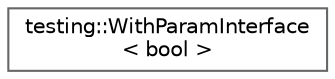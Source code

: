 digraph "Graphical Class Hierarchy"
{
 // LATEX_PDF_SIZE
  bgcolor="transparent";
  edge [fontname=Helvetica,fontsize=10,labelfontname=Helvetica,labelfontsize=10];
  node [fontname=Helvetica,fontsize=10,shape=box,height=0.2,width=0.4];
  rankdir="LR";
  Node0 [id="Node000000",label="testing::WithParamInterface\l\< bool \>",height=0.2,width=0.4,color="grey40", fillcolor="white", style="filled",URL="$classtesting_1_1WithParamInterface.html",tooltip=" "];
}

